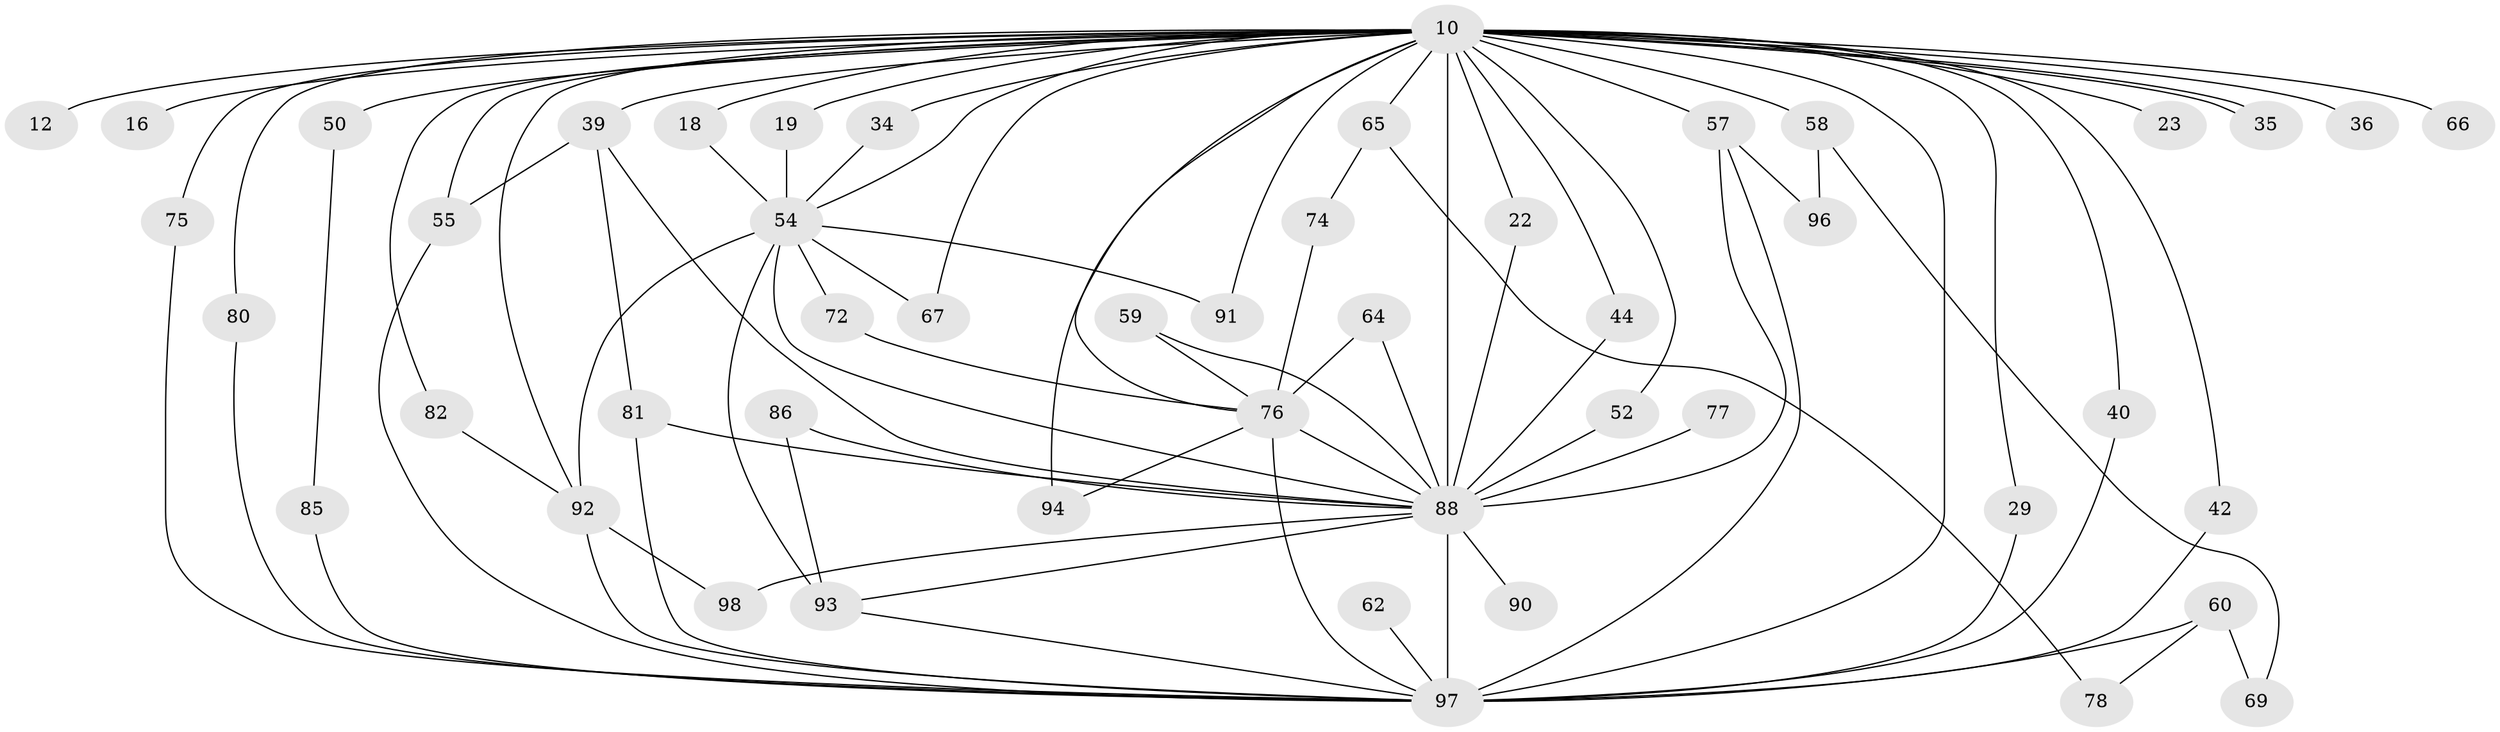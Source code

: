 // original degree distribution, {21: 0.02040816326530612, 28: 0.01020408163265306, 17: 0.01020408163265306, 24: 0.01020408163265306, 11: 0.01020408163265306, 16: 0.01020408163265306, 18: 0.01020408163265306, 22: 0.01020408163265306, 20: 0.01020408163265306, 4: 0.10204081632653061, 2: 0.5306122448979592, 12: 0.01020408163265306, 7: 0.01020408163265306, 5: 0.030612244897959183, 6: 0.01020408163265306, 3: 0.20408163265306123}
// Generated by graph-tools (version 1.1) at 2025/46/03/04/25 21:46:56]
// undirected, 49 vertices, 89 edges
graph export_dot {
graph [start="1"]
  node [color=gray90,style=filled];
  10 [super="+2+5"];
  12;
  16;
  18;
  19;
  22;
  23;
  29;
  34;
  35;
  36;
  39 [super="+25+24"];
  40;
  42;
  44;
  50 [super="+14"];
  52;
  54 [super="+33+13"];
  55 [super="+45"];
  57 [super="+49+38+41"];
  58;
  59;
  60 [super="+31"];
  62;
  64;
  65 [super="+32"];
  66;
  67 [super="+37"];
  69;
  72;
  74;
  75;
  76 [super="+68+7"];
  77;
  78;
  80;
  81 [super="+70"];
  82;
  85;
  86;
  88 [super="+47+20+79"];
  90;
  91 [super="+83"];
  92 [super="+73+87"];
  93 [super="+61"];
  94;
  96;
  97 [super="+89+84+95+9"];
  98;
  10 -- 18;
  10 -- 35;
  10 -- 35;
  10 -- 44;
  10 -- 55;
  10 -- 65 [weight=3];
  10 -- 66 [weight=2];
  10 -- 67 [weight=2];
  10 -- 80;
  10 -- 12;
  10 -- 76 [weight=10];
  10 -- 82;
  10 -- 34;
  10 -- 36 [weight=2];
  10 -- 40;
  10 -- 50 [weight=3];
  10 -- 57 [weight=4];
  10 -- 58 [weight=2];
  10 -- 92 [weight=2];
  10 -- 75;
  10 -- 16;
  10 -- 19;
  10 -- 22;
  10 -- 23 [weight=2];
  10 -- 88 [weight=12];
  10 -- 91 [weight=2];
  10 -- 29;
  10 -- 94;
  10 -- 39 [weight=4];
  10 -- 42;
  10 -- 52;
  10 -- 54;
  10 -- 97 [weight=10];
  18 -- 54;
  19 -- 54;
  22 -- 88;
  29 -- 97;
  34 -- 54;
  39 -- 55;
  39 -- 88;
  39 -- 81;
  40 -- 97;
  42 -- 97;
  44 -- 88;
  50 -- 85;
  52 -- 88;
  54 -- 91;
  54 -- 67;
  54 -- 72;
  54 -- 92;
  54 -- 93 [weight=2];
  54 -- 88 [weight=4];
  55 -- 97;
  57 -- 96;
  57 -- 88;
  57 -- 97;
  58 -- 69;
  58 -- 96;
  59 -- 76;
  59 -- 88;
  60 -- 78;
  60 -- 69;
  60 -- 97 [weight=4];
  62 -- 97 [weight=2];
  64 -- 76;
  64 -- 88;
  65 -- 74;
  65 -- 78;
  72 -- 76;
  74 -- 76;
  75 -- 97;
  76 -- 94;
  76 -- 88 [weight=6];
  76 -- 97 [weight=6];
  77 -- 88;
  80 -- 97;
  81 -- 88;
  81 -- 97;
  82 -- 92;
  85 -- 97;
  86 -- 93;
  86 -- 88;
  88 -- 90 [weight=2];
  88 -- 98;
  88 -- 97 [weight=9];
  88 -- 93;
  92 -- 98;
  92 -- 97 [weight=5];
  93 -- 97;
}
